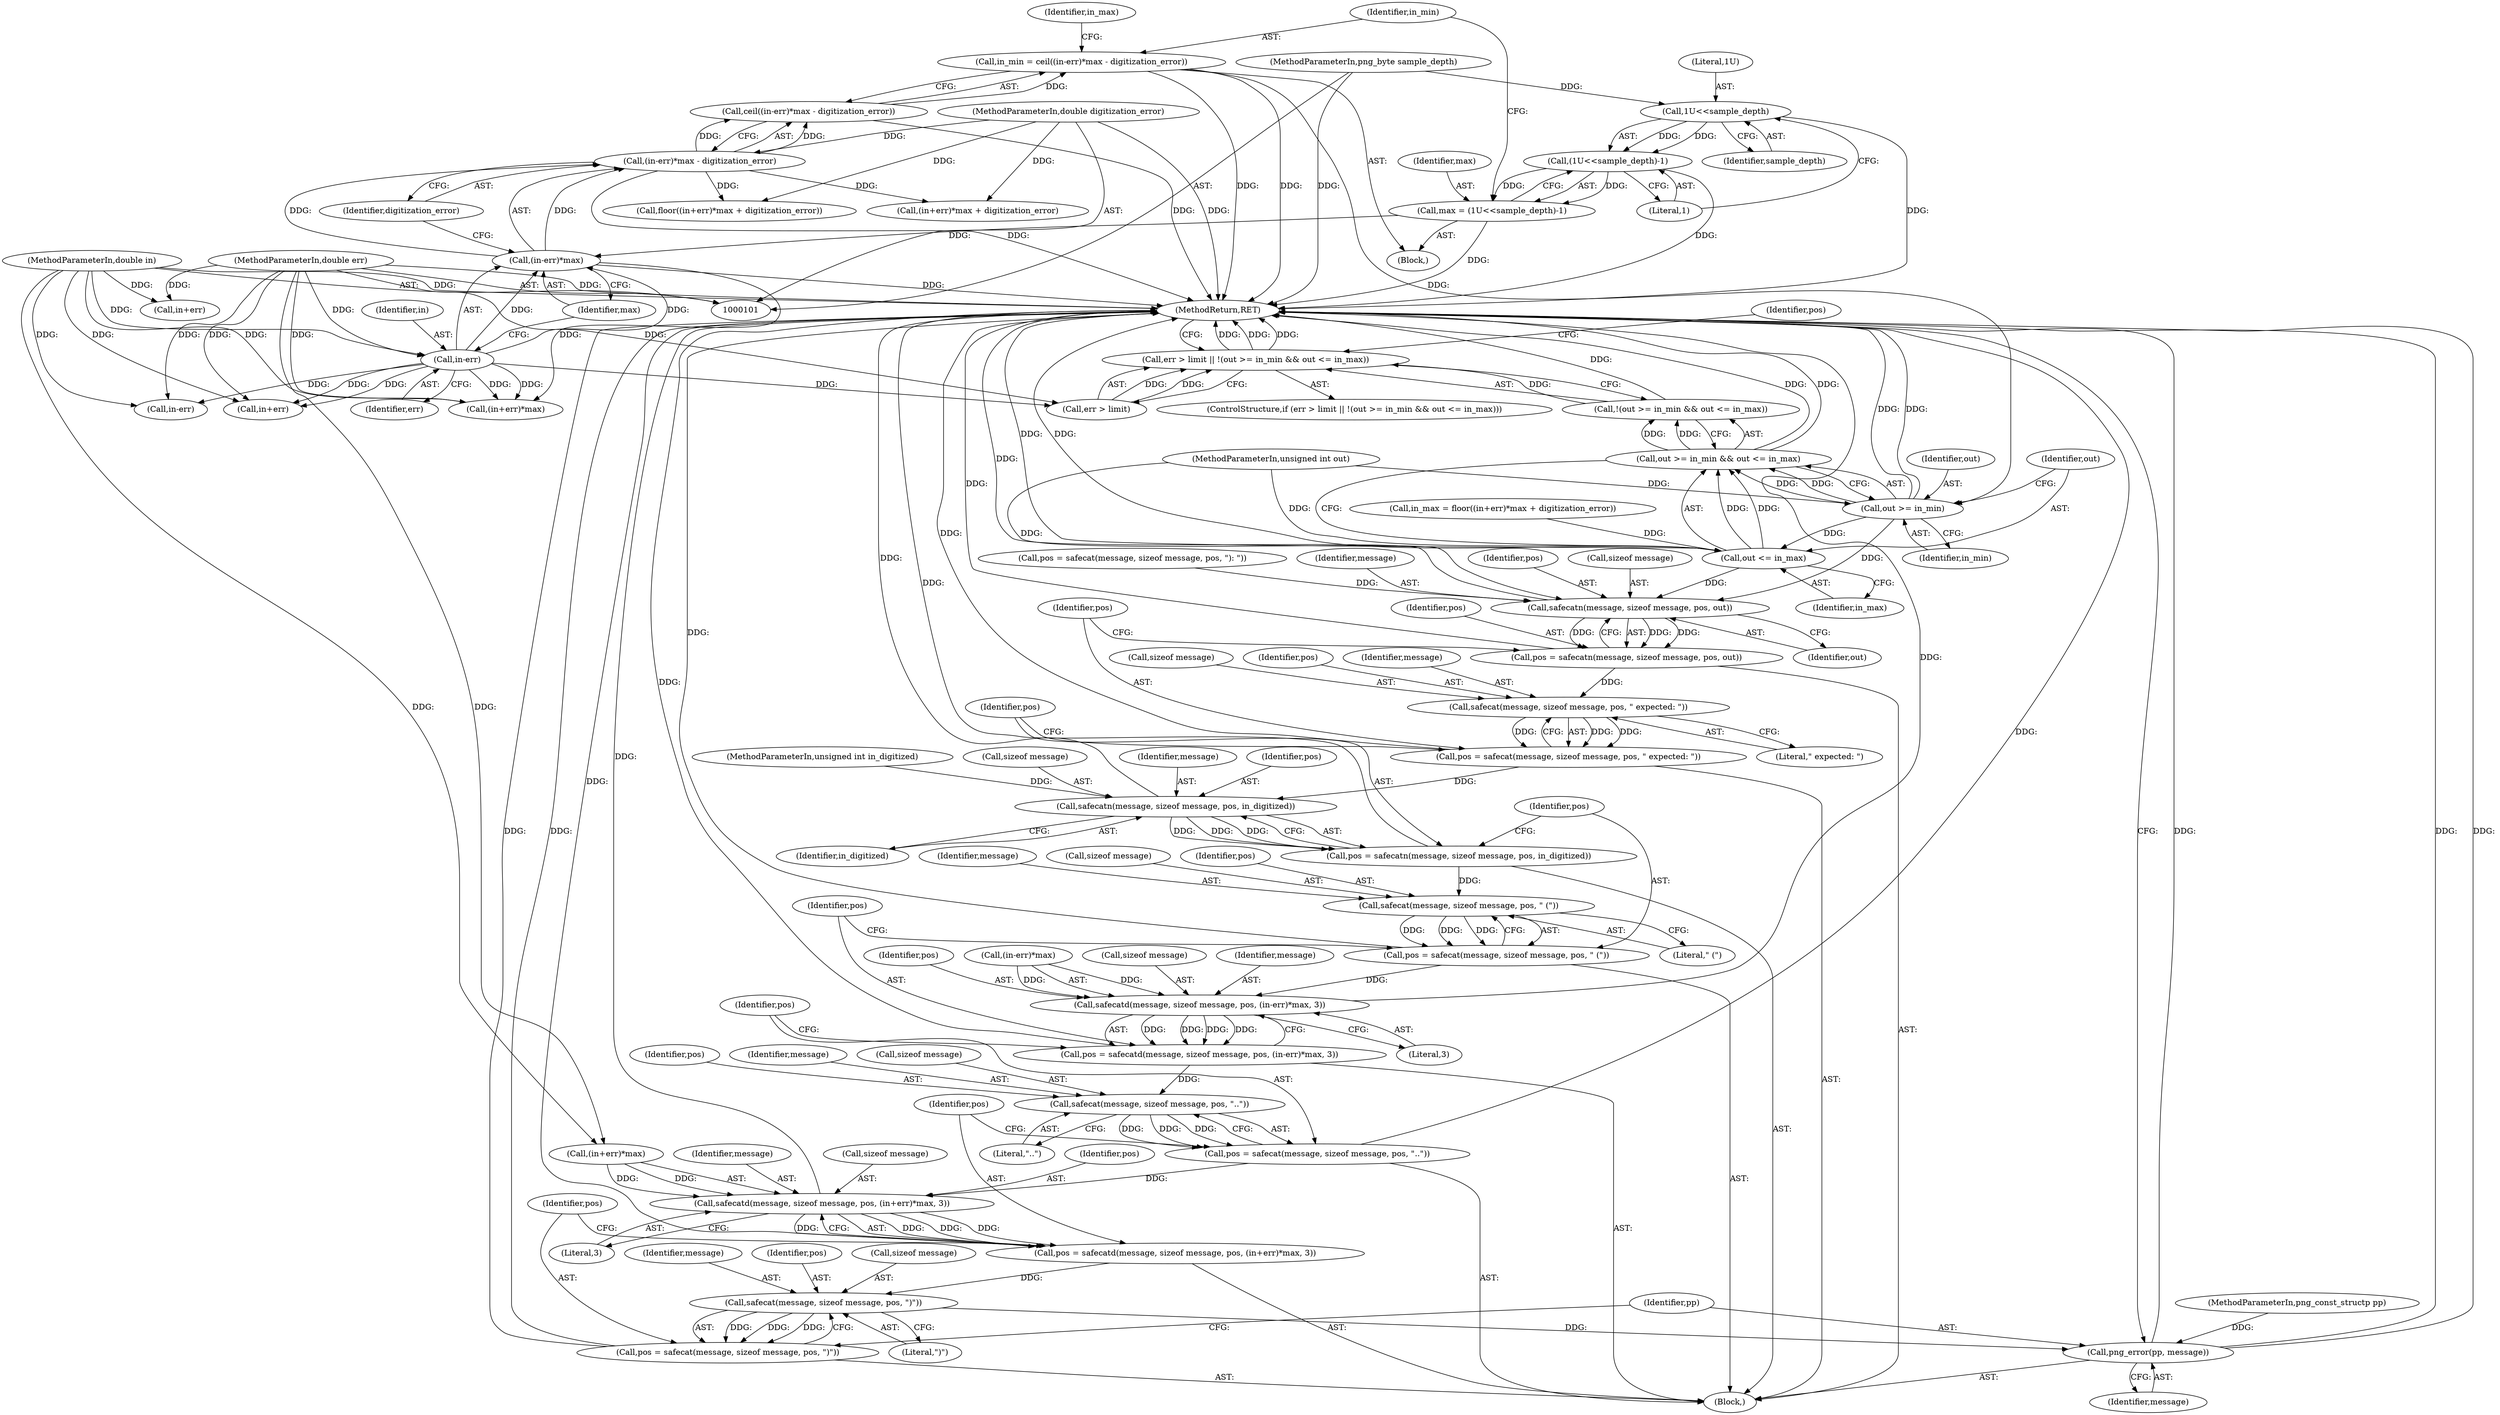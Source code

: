 digraph "1_Android_9d4853418ab2f754c2b63e091c29c5529b8b86ca_150@integer" {
"1000125" [label="(Call,in_min = ceil((in-err)*max - digitization_error))"];
"1000127" [label="(Call,ceil((in-err)*max - digitization_error))"];
"1000128" [label="(Call,(in-err)*max - digitization_error)"];
"1000129" [label="(Call,(in-err)*max)"];
"1000130" [label="(Call,in-err)"];
"1000108" [label="(MethodParameterIn,double in)"];
"1000111" [label="(MethodParameterIn,double err)"];
"1000117" [label="(Call,max = (1U<<sample_depth)-1)"];
"1000119" [label="(Call,(1U<<sample_depth)-1)"];
"1000120" [label="(Call,1U<<sample_depth)"];
"1000110" [label="(MethodParameterIn,png_byte sample_depth)"];
"1000114" [label="(MethodParameterIn,double digitization_error)"];
"1000153" [label="(Call,out >= in_min)"];
"1000152" [label="(Call,out >= in_min && out <= in_max)"];
"1000151" [label="(Call,!(out >= in_min && out <= in_max))"];
"1000147" [label="(Call,err > limit || !(out >= in_min && out <= in_max))"];
"1000156" [label="(Call,out <= in_max)"];
"1000244" [label="(Call,safecatn(message, sizeof message, pos, out))"];
"1000242" [label="(Call,pos = safecatn(message, sizeof message, pos, out))"];
"1000252" [label="(Call,safecat(message, sizeof message, pos, \" expected: \"))"];
"1000250" [label="(Call,pos = safecat(message, sizeof message, pos, \" expected: \"))"];
"1000260" [label="(Call,safecatn(message, sizeof message, pos, in_digitized))"];
"1000258" [label="(Call,pos = safecatn(message, sizeof message, pos, in_digitized))"];
"1000268" [label="(Call,safecat(message, sizeof message, pos, \" (\"))"];
"1000266" [label="(Call,pos = safecat(message, sizeof message, pos, \" (\"))"];
"1000276" [label="(Call,safecatd(message, sizeof message, pos, (in-err)*max, 3))"];
"1000274" [label="(Call,pos = safecatd(message, sizeof message, pos, (in-err)*max, 3))"];
"1000289" [label="(Call,safecat(message, sizeof message, pos, \"..\"))"];
"1000287" [label="(Call,pos = safecat(message, sizeof message, pos, \"..\"))"];
"1000297" [label="(Call,safecatd(message, sizeof message, pos, (in+err)*max, 3))"];
"1000295" [label="(Call,pos = safecatd(message, sizeof message, pos, (in+err)*max, 3))"];
"1000310" [label="(Call,safecat(message, sizeof message, pos, \")\"))"];
"1000308" [label="(Call,pos = safecat(message, sizeof message, pos, \")\"))"];
"1000316" [label="(Call,png_error(pp, message))"];
"1000257" [label="(Literal,\" expected: \")"];
"1000296" [label="(Identifier,pos)"];
"1000153" [label="(Call,out >= in_min)"];
"1000297" [label="(Call,safecatd(message, sizeof message, pos, (in+err)*max, 3))"];
"1000316" [label="(Call,png_error(pp, message))"];
"1000146" [label="(ControlStructure,if (err > limit || !(out >= in_min && out <= in_max)))"];
"1000265" [label="(Identifier,in_digitized)"];
"1000261" [label="(Identifier,message)"];
"1000248" [label="(Identifier,pos)"];
"1000154" [label="(Identifier,out)"];
"1000151" [label="(Call,!(out >= in_min && out <= in_max))"];
"1000319" [label="(MethodReturn,RET)"];
"1000126" [label="(Identifier,in_min)"];
"1000119" [label="(Call,(1U<<sample_depth)-1)"];
"1000147" [label="(Call,err > limit || !(out >= in_min && out <= in_max))"];
"1000256" [label="(Identifier,pos)"];
"1000299" [label="(Call,sizeof message)"];
"1000278" [label="(Call,sizeof message)"];
"1000121" [label="(Literal,1U)"];
"1000132" [label="(Identifier,err)"];
"1000266" [label="(Call,pos = safecat(message, sizeof message, pos, \" (\"))"];
"1000139" [label="(Call,(in+err)*max + digitization_error)"];
"1000133" [label="(Identifier,max)"];
"1000102" [label="(MethodParameterIn,png_const_structp pp)"];
"1000137" [label="(Identifier,in_max)"];
"1000311" [label="(Identifier,message)"];
"1000159" [label="(Block,)"];
"1000141" [label="(Call,in+err)"];
"1000244" [label="(Call,safecatn(message, sizeof message, pos, out))"];
"1000258" [label="(Call,pos = safecatn(message, sizeof message, pos, in_digitized))"];
"1000251" [label="(Identifier,pos)"];
"1000270" [label="(Call,sizeof message)"];
"1000291" [label="(Call,sizeof message)"];
"1000315" [label="(Literal,\")\")"];
"1000289" [label="(Call,safecat(message, sizeof message, pos, \"..\"))"];
"1000156" [label="(Call,out <= in_max)"];
"1000314" [label="(Identifier,pos)"];
"1000127" [label="(Call,ceil((in-err)*max - digitization_error))"];
"1000293" [label="(Identifier,pos)"];
"1000267" [label="(Identifier,pos)"];
"1000277" [label="(Identifier,message)"];
"1000295" [label="(Call,pos = safecatd(message, sizeof message, pos, (in+err)*max, 3))"];
"1000264" [label="(Identifier,pos)"];
"1000120" [label="(Call,1U<<sample_depth)"];
"1000242" [label="(Call,pos = safecatn(message, sizeof message, pos, out))"];
"1000243" [label="(Identifier,pos)"];
"1000290" [label="(Identifier,message)"];
"1000249" [label="(Identifier,out)"];
"1000246" [label="(Call,sizeof message)"];
"1000125" [label="(Call,in_min = ceil((in-err)*max - digitization_error))"];
"1000302" [label="(Call,(in+err)*max)"];
"1000253" [label="(Identifier,message)"];
"1000234" [label="(Call,pos = safecat(message, sizeof message, pos, \"): \"))"];
"1000303" [label="(Call,in+err)"];
"1000122" [label="(Identifier,sample_depth)"];
"1000250" [label="(Call,pos = safecat(message, sizeof message, pos, \" expected: \"))"];
"1000310" [label="(Call,safecat(message, sizeof message, pos, \")\"))"];
"1000280" [label="(Identifier,pos)"];
"1000312" [label="(Call,sizeof message)"];
"1000129" [label="(Call,(in-err)*max)"];
"1000281" [label="(Call,(in-err)*max)"];
"1000110" [label="(MethodParameterIn,png_byte sample_depth)"];
"1000109" [label="(MethodParameterIn,unsigned int out)"];
"1000260" [label="(Call,safecatn(message, sizeof message, pos, in_digitized))"];
"1000148" [label="(Call,err > limit)"];
"1000309" [label="(Identifier,pos)"];
"1000117" [label="(Call,max = (1U<<sample_depth)-1)"];
"1000288" [label="(Identifier,pos)"];
"1000318" [label="(Identifier,message)"];
"1000301" [label="(Identifier,pos)"];
"1000307" [label="(Literal,3)"];
"1000115" [label="(Block,)"];
"1000282" [label="(Call,in-err)"];
"1000294" [label="(Literal,\"..\")"];
"1000128" [label="(Call,(in-err)*max - digitization_error)"];
"1000268" [label="(Call,safecat(message, sizeof message, pos, \" (\"))"];
"1000274" [label="(Call,pos = safecatd(message, sizeof message, pos, (in-err)*max, 3))"];
"1000107" [label="(MethodParameterIn,unsigned int in_digitized)"];
"1000138" [label="(Call,floor((in+err)*max + digitization_error))"];
"1000275" [label="(Identifier,pos)"];
"1000155" [label="(Identifier,in_min)"];
"1000273" [label="(Literal,\" (\")"];
"1000254" [label="(Call,sizeof message)"];
"1000262" [label="(Call,sizeof message)"];
"1000286" [label="(Literal,3)"];
"1000163" [label="(Identifier,pos)"];
"1000245" [label="(Identifier,message)"];
"1000157" [label="(Identifier,out)"];
"1000123" [label="(Literal,1)"];
"1000272" [label="(Identifier,pos)"];
"1000136" [label="(Call,in_max = floor((in+err)*max + digitization_error))"];
"1000269" [label="(Identifier,message)"];
"1000114" [label="(MethodParameterIn,double digitization_error)"];
"1000287" [label="(Call,pos = safecat(message, sizeof message, pos, \"..\"))"];
"1000158" [label="(Identifier,in_max)"];
"1000298" [label="(Identifier,message)"];
"1000152" [label="(Call,out >= in_min && out <= in_max)"];
"1000317" [label="(Identifier,pp)"];
"1000308" [label="(Call,pos = safecat(message, sizeof message, pos, \")\"))"];
"1000259" [label="(Identifier,pos)"];
"1000252" [label="(Call,safecat(message, sizeof message, pos, \" expected: \"))"];
"1000130" [label="(Call,in-err)"];
"1000108" [label="(MethodParameterIn,double in)"];
"1000140" [label="(Call,(in+err)*max)"];
"1000134" [label="(Identifier,digitization_error)"];
"1000276" [label="(Call,safecatd(message, sizeof message, pos, (in-err)*max, 3))"];
"1000111" [label="(MethodParameterIn,double err)"];
"1000118" [label="(Identifier,max)"];
"1000131" [label="(Identifier,in)"];
"1000125" -> "1000115"  [label="AST: "];
"1000125" -> "1000127"  [label="CFG: "];
"1000126" -> "1000125"  [label="AST: "];
"1000127" -> "1000125"  [label="AST: "];
"1000137" -> "1000125"  [label="CFG: "];
"1000125" -> "1000319"  [label="DDG: "];
"1000125" -> "1000319"  [label="DDG: "];
"1000127" -> "1000125"  [label="DDG: "];
"1000125" -> "1000153"  [label="DDG: "];
"1000127" -> "1000128"  [label="CFG: "];
"1000128" -> "1000127"  [label="AST: "];
"1000127" -> "1000319"  [label="DDG: "];
"1000128" -> "1000127"  [label="DDG: "];
"1000128" -> "1000127"  [label="DDG: "];
"1000128" -> "1000134"  [label="CFG: "];
"1000129" -> "1000128"  [label="AST: "];
"1000134" -> "1000128"  [label="AST: "];
"1000128" -> "1000319"  [label="DDG: "];
"1000129" -> "1000128"  [label="DDG: "];
"1000129" -> "1000128"  [label="DDG: "];
"1000114" -> "1000128"  [label="DDG: "];
"1000128" -> "1000138"  [label="DDG: "];
"1000128" -> "1000139"  [label="DDG: "];
"1000129" -> "1000133"  [label="CFG: "];
"1000130" -> "1000129"  [label="AST: "];
"1000133" -> "1000129"  [label="AST: "];
"1000134" -> "1000129"  [label="CFG: "];
"1000129" -> "1000319"  [label="DDG: "];
"1000130" -> "1000129"  [label="DDG: "];
"1000130" -> "1000129"  [label="DDG: "];
"1000117" -> "1000129"  [label="DDG: "];
"1000129" -> "1000140"  [label="DDG: "];
"1000130" -> "1000132"  [label="CFG: "];
"1000131" -> "1000130"  [label="AST: "];
"1000132" -> "1000130"  [label="AST: "];
"1000133" -> "1000130"  [label="CFG: "];
"1000108" -> "1000130"  [label="DDG: "];
"1000111" -> "1000130"  [label="DDG: "];
"1000130" -> "1000140"  [label="DDG: "];
"1000130" -> "1000140"  [label="DDG: "];
"1000130" -> "1000141"  [label="DDG: "];
"1000130" -> "1000141"  [label="DDG: "];
"1000130" -> "1000148"  [label="DDG: "];
"1000130" -> "1000282"  [label="DDG: "];
"1000108" -> "1000101"  [label="AST: "];
"1000108" -> "1000319"  [label="DDG: "];
"1000108" -> "1000140"  [label="DDG: "];
"1000108" -> "1000141"  [label="DDG: "];
"1000108" -> "1000282"  [label="DDG: "];
"1000108" -> "1000302"  [label="DDG: "];
"1000108" -> "1000303"  [label="DDG: "];
"1000111" -> "1000101"  [label="AST: "];
"1000111" -> "1000319"  [label="DDG: "];
"1000111" -> "1000140"  [label="DDG: "];
"1000111" -> "1000141"  [label="DDG: "];
"1000111" -> "1000148"  [label="DDG: "];
"1000111" -> "1000282"  [label="DDG: "];
"1000111" -> "1000302"  [label="DDG: "];
"1000111" -> "1000303"  [label="DDG: "];
"1000117" -> "1000115"  [label="AST: "];
"1000117" -> "1000119"  [label="CFG: "];
"1000118" -> "1000117"  [label="AST: "];
"1000119" -> "1000117"  [label="AST: "];
"1000126" -> "1000117"  [label="CFG: "];
"1000117" -> "1000319"  [label="DDG: "];
"1000119" -> "1000117"  [label="DDG: "];
"1000119" -> "1000117"  [label="DDG: "];
"1000119" -> "1000123"  [label="CFG: "];
"1000120" -> "1000119"  [label="AST: "];
"1000123" -> "1000119"  [label="AST: "];
"1000119" -> "1000319"  [label="DDG: "];
"1000120" -> "1000119"  [label="DDG: "];
"1000120" -> "1000119"  [label="DDG: "];
"1000120" -> "1000122"  [label="CFG: "];
"1000121" -> "1000120"  [label="AST: "];
"1000122" -> "1000120"  [label="AST: "];
"1000123" -> "1000120"  [label="CFG: "];
"1000120" -> "1000319"  [label="DDG: "];
"1000110" -> "1000120"  [label="DDG: "];
"1000110" -> "1000101"  [label="AST: "];
"1000110" -> "1000319"  [label="DDG: "];
"1000114" -> "1000101"  [label="AST: "];
"1000114" -> "1000319"  [label="DDG: "];
"1000114" -> "1000138"  [label="DDG: "];
"1000114" -> "1000139"  [label="DDG: "];
"1000153" -> "1000152"  [label="AST: "];
"1000153" -> "1000155"  [label="CFG: "];
"1000154" -> "1000153"  [label="AST: "];
"1000155" -> "1000153"  [label="AST: "];
"1000157" -> "1000153"  [label="CFG: "];
"1000152" -> "1000153"  [label="CFG: "];
"1000153" -> "1000319"  [label="DDG: "];
"1000153" -> "1000319"  [label="DDG: "];
"1000153" -> "1000152"  [label="DDG: "];
"1000153" -> "1000152"  [label="DDG: "];
"1000109" -> "1000153"  [label="DDG: "];
"1000153" -> "1000156"  [label="DDG: "];
"1000153" -> "1000244"  [label="DDG: "];
"1000152" -> "1000151"  [label="AST: "];
"1000152" -> "1000156"  [label="CFG: "];
"1000156" -> "1000152"  [label="AST: "];
"1000151" -> "1000152"  [label="CFG: "];
"1000152" -> "1000319"  [label="DDG: "];
"1000152" -> "1000319"  [label="DDG: "];
"1000152" -> "1000151"  [label="DDG: "];
"1000152" -> "1000151"  [label="DDG: "];
"1000156" -> "1000152"  [label="DDG: "];
"1000156" -> "1000152"  [label="DDG: "];
"1000151" -> "1000147"  [label="AST: "];
"1000147" -> "1000151"  [label="CFG: "];
"1000151" -> "1000319"  [label="DDG: "];
"1000151" -> "1000147"  [label="DDG: "];
"1000147" -> "1000146"  [label="AST: "];
"1000147" -> "1000148"  [label="CFG: "];
"1000148" -> "1000147"  [label="AST: "];
"1000163" -> "1000147"  [label="CFG: "];
"1000319" -> "1000147"  [label="CFG: "];
"1000147" -> "1000319"  [label="DDG: "];
"1000147" -> "1000319"  [label="DDG: "];
"1000147" -> "1000319"  [label="DDG: "];
"1000148" -> "1000147"  [label="DDG: "];
"1000148" -> "1000147"  [label="DDG: "];
"1000156" -> "1000158"  [label="CFG: "];
"1000157" -> "1000156"  [label="AST: "];
"1000158" -> "1000156"  [label="AST: "];
"1000156" -> "1000319"  [label="DDG: "];
"1000156" -> "1000319"  [label="DDG: "];
"1000109" -> "1000156"  [label="DDG: "];
"1000136" -> "1000156"  [label="DDG: "];
"1000156" -> "1000244"  [label="DDG: "];
"1000244" -> "1000242"  [label="AST: "];
"1000244" -> "1000249"  [label="CFG: "];
"1000245" -> "1000244"  [label="AST: "];
"1000246" -> "1000244"  [label="AST: "];
"1000248" -> "1000244"  [label="AST: "];
"1000249" -> "1000244"  [label="AST: "];
"1000242" -> "1000244"  [label="CFG: "];
"1000244" -> "1000319"  [label="DDG: "];
"1000244" -> "1000242"  [label="DDG: "];
"1000244" -> "1000242"  [label="DDG: "];
"1000244" -> "1000242"  [label="DDG: "];
"1000234" -> "1000244"  [label="DDG: "];
"1000109" -> "1000244"  [label="DDG: "];
"1000242" -> "1000159"  [label="AST: "];
"1000243" -> "1000242"  [label="AST: "];
"1000251" -> "1000242"  [label="CFG: "];
"1000242" -> "1000319"  [label="DDG: "];
"1000242" -> "1000252"  [label="DDG: "];
"1000252" -> "1000250"  [label="AST: "];
"1000252" -> "1000257"  [label="CFG: "];
"1000253" -> "1000252"  [label="AST: "];
"1000254" -> "1000252"  [label="AST: "];
"1000256" -> "1000252"  [label="AST: "];
"1000257" -> "1000252"  [label="AST: "];
"1000250" -> "1000252"  [label="CFG: "];
"1000252" -> "1000250"  [label="DDG: "];
"1000252" -> "1000250"  [label="DDG: "];
"1000252" -> "1000250"  [label="DDG: "];
"1000250" -> "1000159"  [label="AST: "];
"1000251" -> "1000250"  [label="AST: "];
"1000259" -> "1000250"  [label="CFG: "];
"1000250" -> "1000319"  [label="DDG: "];
"1000250" -> "1000260"  [label="DDG: "];
"1000260" -> "1000258"  [label="AST: "];
"1000260" -> "1000265"  [label="CFG: "];
"1000261" -> "1000260"  [label="AST: "];
"1000262" -> "1000260"  [label="AST: "];
"1000264" -> "1000260"  [label="AST: "];
"1000265" -> "1000260"  [label="AST: "];
"1000258" -> "1000260"  [label="CFG: "];
"1000260" -> "1000319"  [label="DDG: "];
"1000260" -> "1000258"  [label="DDG: "];
"1000260" -> "1000258"  [label="DDG: "];
"1000260" -> "1000258"  [label="DDG: "];
"1000107" -> "1000260"  [label="DDG: "];
"1000258" -> "1000159"  [label="AST: "];
"1000259" -> "1000258"  [label="AST: "];
"1000267" -> "1000258"  [label="CFG: "];
"1000258" -> "1000319"  [label="DDG: "];
"1000258" -> "1000268"  [label="DDG: "];
"1000268" -> "1000266"  [label="AST: "];
"1000268" -> "1000273"  [label="CFG: "];
"1000269" -> "1000268"  [label="AST: "];
"1000270" -> "1000268"  [label="AST: "];
"1000272" -> "1000268"  [label="AST: "];
"1000273" -> "1000268"  [label="AST: "];
"1000266" -> "1000268"  [label="CFG: "];
"1000268" -> "1000266"  [label="DDG: "];
"1000268" -> "1000266"  [label="DDG: "];
"1000268" -> "1000266"  [label="DDG: "];
"1000266" -> "1000159"  [label="AST: "];
"1000267" -> "1000266"  [label="AST: "];
"1000275" -> "1000266"  [label="CFG: "];
"1000266" -> "1000319"  [label="DDG: "];
"1000266" -> "1000276"  [label="DDG: "];
"1000276" -> "1000274"  [label="AST: "];
"1000276" -> "1000286"  [label="CFG: "];
"1000277" -> "1000276"  [label="AST: "];
"1000278" -> "1000276"  [label="AST: "];
"1000280" -> "1000276"  [label="AST: "];
"1000281" -> "1000276"  [label="AST: "];
"1000286" -> "1000276"  [label="AST: "];
"1000274" -> "1000276"  [label="CFG: "];
"1000276" -> "1000319"  [label="DDG: "];
"1000276" -> "1000274"  [label="DDG: "];
"1000276" -> "1000274"  [label="DDG: "];
"1000276" -> "1000274"  [label="DDG: "];
"1000276" -> "1000274"  [label="DDG: "];
"1000281" -> "1000276"  [label="DDG: "];
"1000281" -> "1000276"  [label="DDG: "];
"1000274" -> "1000159"  [label="AST: "];
"1000275" -> "1000274"  [label="AST: "];
"1000288" -> "1000274"  [label="CFG: "];
"1000274" -> "1000319"  [label="DDG: "];
"1000274" -> "1000289"  [label="DDG: "];
"1000289" -> "1000287"  [label="AST: "];
"1000289" -> "1000294"  [label="CFG: "];
"1000290" -> "1000289"  [label="AST: "];
"1000291" -> "1000289"  [label="AST: "];
"1000293" -> "1000289"  [label="AST: "];
"1000294" -> "1000289"  [label="AST: "];
"1000287" -> "1000289"  [label="CFG: "];
"1000289" -> "1000287"  [label="DDG: "];
"1000289" -> "1000287"  [label="DDG: "];
"1000289" -> "1000287"  [label="DDG: "];
"1000287" -> "1000159"  [label="AST: "];
"1000288" -> "1000287"  [label="AST: "];
"1000296" -> "1000287"  [label="CFG: "];
"1000287" -> "1000319"  [label="DDG: "];
"1000287" -> "1000297"  [label="DDG: "];
"1000297" -> "1000295"  [label="AST: "];
"1000297" -> "1000307"  [label="CFG: "];
"1000298" -> "1000297"  [label="AST: "];
"1000299" -> "1000297"  [label="AST: "];
"1000301" -> "1000297"  [label="AST: "];
"1000302" -> "1000297"  [label="AST: "];
"1000307" -> "1000297"  [label="AST: "];
"1000295" -> "1000297"  [label="CFG: "];
"1000297" -> "1000319"  [label="DDG: "];
"1000297" -> "1000295"  [label="DDG: "];
"1000297" -> "1000295"  [label="DDG: "];
"1000297" -> "1000295"  [label="DDG: "];
"1000297" -> "1000295"  [label="DDG: "];
"1000302" -> "1000297"  [label="DDG: "];
"1000302" -> "1000297"  [label="DDG: "];
"1000295" -> "1000159"  [label="AST: "];
"1000296" -> "1000295"  [label="AST: "];
"1000309" -> "1000295"  [label="CFG: "];
"1000295" -> "1000319"  [label="DDG: "];
"1000295" -> "1000310"  [label="DDG: "];
"1000310" -> "1000308"  [label="AST: "];
"1000310" -> "1000315"  [label="CFG: "];
"1000311" -> "1000310"  [label="AST: "];
"1000312" -> "1000310"  [label="AST: "];
"1000314" -> "1000310"  [label="AST: "];
"1000315" -> "1000310"  [label="AST: "];
"1000308" -> "1000310"  [label="CFG: "];
"1000310" -> "1000308"  [label="DDG: "];
"1000310" -> "1000308"  [label="DDG: "];
"1000310" -> "1000308"  [label="DDG: "];
"1000310" -> "1000316"  [label="DDG: "];
"1000308" -> "1000159"  [label="AST: "];
"1000309" -> "1000308"  [label="AST: "];
"1000317" -> "1000308"  [label="CFG: "];
"1000308" -> "1000319"  [label="DDG: "];
"1000308" -> "1000319"  [label="DDG: "];
"1000316" -> "1000159"  [label="AST: "];
"1000316" -> "1000318"  [label="CFG: "];
"1000317" -> "1000316"  [label="AST: "];
"1000318" -> "1000316"  [label="AST: "];
"1000319" -> "1000316"  [label="CFG: "];
"1000316" -> "1000319"  [label="DDG: "];
"1000316" -> "1000319"  [label="DDG: "];
"1000316" -> "1000319"  [label="DDG: "];
"1000102" -> "1000316"  [label="DDG: "];
}
